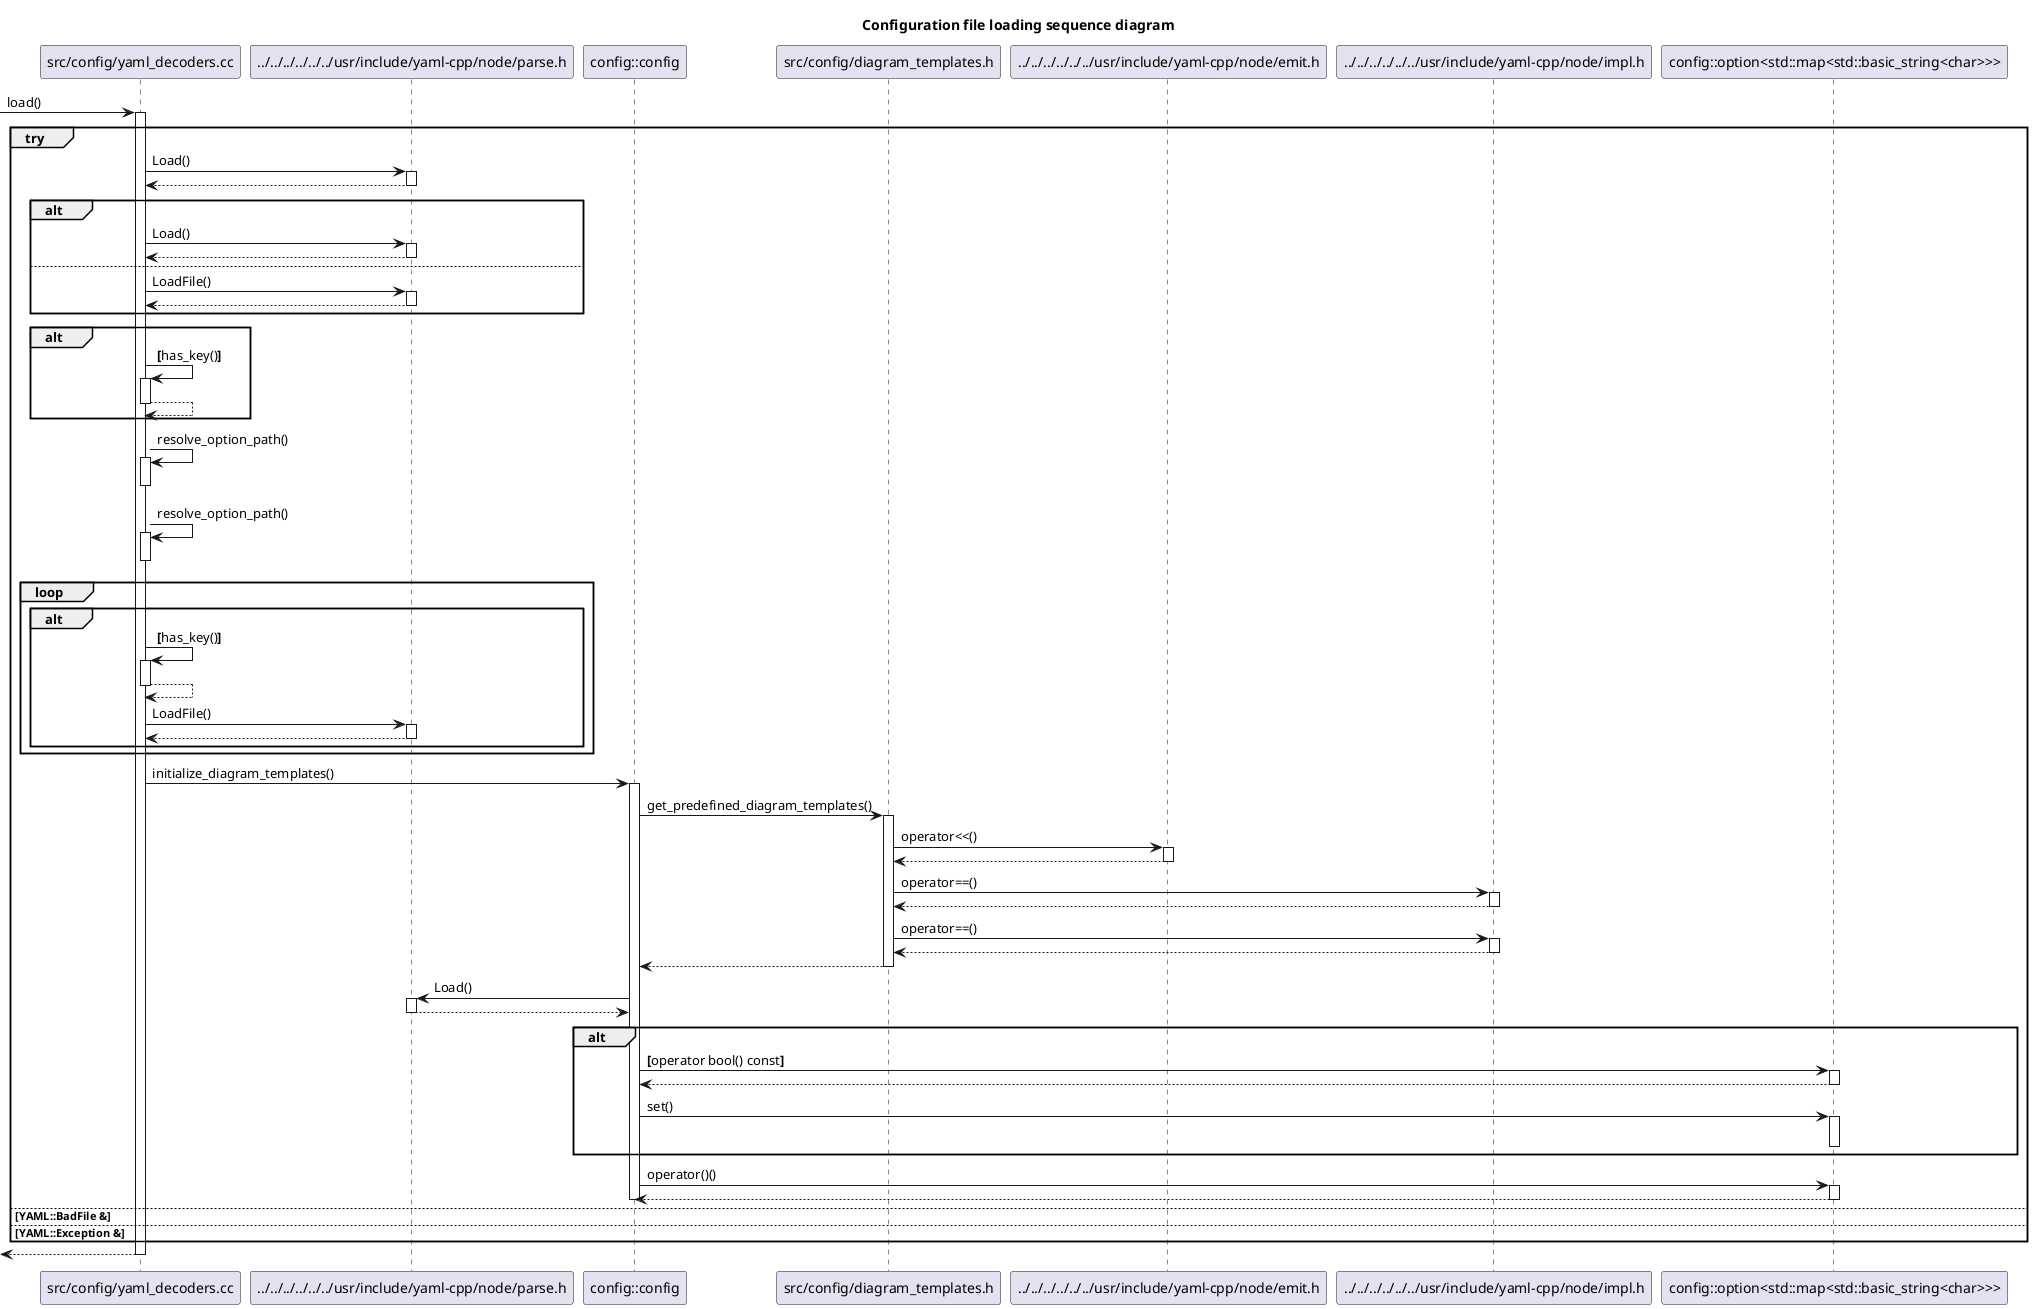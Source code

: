 @startuml
title Configuration file loading sequence diagram
participant "src/config/yaml_decoders.cc" as C_0000013575284193954972
[-> C_0000013575284193954972 : load()
activate C_0000013575284193954972
group try
participant "../../../../../../usr/include/yaml-cpp/node/parse.h" as C_0001918194267413196394
C_0000013575284193954972 -> C_0001918194267413196394 [[{}]] : Load()
activate C_0001918194267413196394
C_0001918194267413196394 --> C_0000013575284193954972
deactivate C_0001918194267413196394
alt
C_0000013575284193954972 -> C_0001918194267413196394 [[{}]] : Load()
activate C_0001918194267413196394
C_0001918194267413196394 --> C_0000013575284193954972
deactivate C_0001918194267413196394
else
C_0000013575284193954972 -> C_0001918194267413196394 [[{}]] : LoadFile()
activate C_0001918194267413196394
C_0001918194267413196394 --> C_0000013575284193954972
deactivate C_0001918194267413196394
end
alt
C_0000013575284193954972 -> C_0000013575284193954972 [[{}]] : **[**has_key()**]**
activate C_0000013575284193954972
C_0000013575284193954972 --> C_0000013575284193954972
deactivate C_0000013575284193954972
end
C_0000013575284193954972 -> C_0000013575284193954972 [[{}]] : resolve_option_path()
activate C_0000013575284193954972
deactivate C_0000013575284193954972
C_0000013575284193954972 -> C_0000013575284193954972 [[{}]] : resolve_option_path()
activate C_0000013575284193954972
deactivate C_0000013575284193954972
loop
alt
C_0000013575284193954972 -> C_0000013575284193954972 [[{}]] : **[**has_key()**]**
activate C_0000013575284193954972
C_0000013575284193954972 --> C_0000013575284193954972
deactivate C_0000013575284193954972
C_0000013575284193954972 -> C_0001918194267413196394 [[{}]] : LoadFile()
activate C_0001918194267413196394
C_0001918194267413196394 --> C_0000013575284193954972
deactivate C_0001918194267413196394
end
end
participant "config::config" as C_0000893743909513410599 [[{Represents entire configuration file}]]
C_0000013575284193954972 -> C_0000893743909513410599 [[{}]] : initialize_diagram_templates()
activate C_0000893743909513410599
participant "src/config/diagram_templates.h" as C_0000929791224157323192
C_0000893743909513410599 -> C_0000929791224157323192 [[{}]] : get_predefined_diagram_templates()
activate C_0000929791224157323192
participant "../../../../../../usr/include/yaml-cpp/node/emit.h" as C_0001258038217785004615
C_0000929791224157323192 -> C_0001258038217785004615 [[{}]] : operator<<()
activate C_0001258038217785004615
C_0001258038217785004615 --> C_0000929791224157323192
deactivate C_0001258038217785004615
participant "../../../../../../usr/include/yaml-cpp/node/impl.h" as C_0001650368202456897199
C_0000929791224157323192 -> C_0001650368202456897199 [[{}]] : operator==()
activate C_0001650368202456897199
C_0001650368202456897199 --> C_0000929791224157323192
deactivate C_0001650368202456897199
C_0000929791224157323192 -> C_0001650368202456897199 [[{}]] : operator==()
activate C_0001650368202456897199
C_0001650368202456897199 --> C_0000929791224157323192
deactivate C_0001650368202456897199
C_0000929791224157323192 --> C_0000893743909513410599
deactivate C_0000929791224157323192
C_0000893743909513410599 -> C_0001918194267413196394 [[{}]] : Load()
activate C_0001918194267413196394
C_0001918194267413196394 --> C_0000893743909513410599
deactivate C_0001918194267413196394
alt
participant "config::option<std::map<std::basic_string<char>>>" as C_0001794979654581748123 [[{option}]]
C_0000893743909513410599 -> C_0001794979654581748123 [[{}]] : **[**operator bool() const**]**
activate C_0001794979654581748123
C_0001794979654581748123 --> C_0000893743909513410599
deactivate C_0001794979654581748123
C_0000893743909513410599 -> C_0001794979654581748123 [[{}]] : set()
activate C_0001794979654581748123
deactivate C_0001794979654581748123
end
C_0000893743909513410599 -> C_0001794979654581748123 [[{}]] : operator()()
activate C_0001794979654581748123
C_0001794979654581748123 --> C_0000893743909513410599
deactivate C_0001794979654581748123
deactivate C_0000893743909513410599
else YAML::BadFile &
else YAML::Exception &
end
[<-- C_0000013575284193954972
deactivate C_0000013575284193954972

'Generated with clang-uml, version 0.4.0-7-g8a6b497
'LLVM version Ubuntu clang version 16.0.6 (++20230710042027+7cbf1a259152-1~exp1~20230710162048.105)
@enduml
